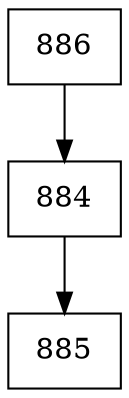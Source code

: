 digraph G {
  node [shape=record];
  node0 [label="{886}"];
  node0 -> node1;
  node1 [label="{884}"];
  node1 -> node2;
  node2 [label="{885}"];
}
